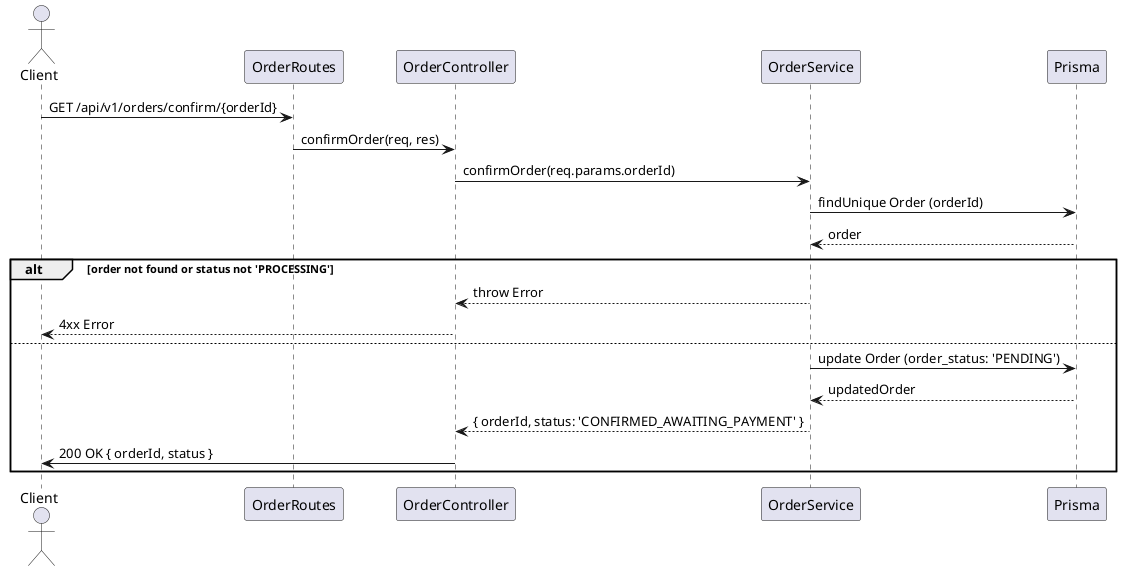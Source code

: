 @startuml ConfirmOrder
actor Client
participant "OrderRoutes" as Routes
participant "OrderController" as Controller
participant "OrderService" as Service
participant "Prisma" as DB

Client -> Routes : GET /api/v1/orders/confirm/{orderId}
Routes -> Controller : confirmOrder(req, res)
Controller -> Service : confirmOrder(req.params.orderId)
Service -> DB : findUnique Order (orderId)
DB --> Service : order
alt order not found or status not 'PROCESSING'
    Service --> Controller : throw Error
    Controller --> Client : 4xx Error
else
    Service -> DB : update Order (order_status: 'PENDING')
    DB --> Service : updatedOrder
    Service --> Controller : { orderId, status: 'CONFIRMED_AWAITING_PAYMENT' }
    Controller -> Client : 200 OK { orderId, status }
end
@enduml